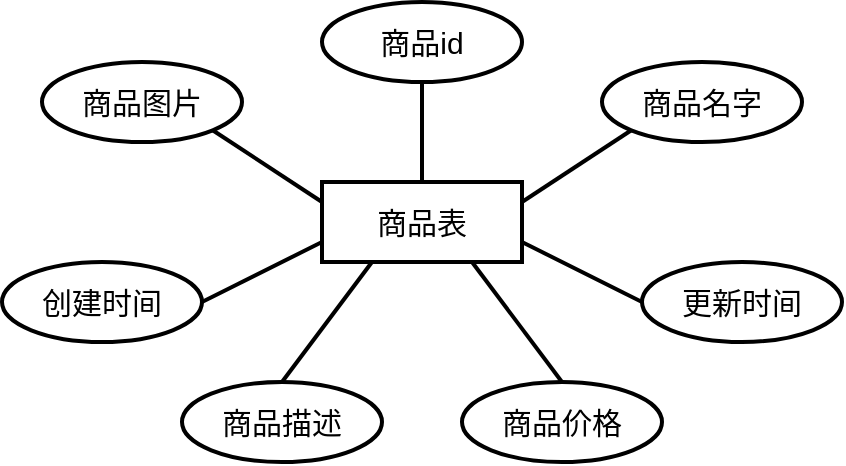 <mxfile version="14.6.11" type="github">
  <diagram id="nHeeATuoIYADZ8E5ddwc" name="第 1 页">
    <mxGraphModel dx="804" dy="402" grid="1" gridSize="10" guides="1" tooltips="1" connect="1" arrows="1" fold="1" page="1" pageScale="1" pageWidth="827" pageHeight="1169" math="0" shadow="0">
      <root>
        <mxCell id="0" />
        <mxCell id="1" parent="0" />
        <mxCell id="NA8Jh0G1h_MKNVJIY8wz-1" value="商品表" style="whiteSpace=wrap;html=1;align=center;strokeWidth=2;fontSize=15;" parent="1" vertex="1">
          <mxGeometry x="330" y="260" width="100" height="40" as="geometry" />
        </mxCell>
        <mxCell id="NA8Jh0G1h_MKNVJIY8wz-2" value="商品价格" style="ellipse;whiteSpace=wrap;html=1;align=center;strokeWidth=2;fontSize=15;" parent="1" vertex="1">
          <mxGeometry x="400" y="360" width="100" height="40" as="geometry" />
        </mxCell>
        <mxCell id="NA8Jh0G1h_MKNVJIY8wz-3" value="商品描述" style="ellipse;whiteSpace=wrap;html=1;align=center;strokeWidth=2;fontSize=15;" parent="1" vertex="1">
          <mxGeometry x="260" y="360" width="100" height="40" as="geometry" />
        </mxCell>
        <mxCell id="NA8Jh0G1h_MKNVJIY8wz-4" value="商品id" style="ellipse;whiteSpace=wrap;html=1;align=center;strokeWidth=2;fontSize=15;" parent="1" vertex="1">
          <mxGeometry x="330" y="170" width="100" height="40" as="geometry" />
        </mxCell>
        <mxCell id="NA8Jh0G1h_MKNVJIY8wz-5" value="商品名字" style="ellipse;whiteSpace=wrap;html=1;align=center;strokeWidth=2;fontSize=15;" parent="1" vertex="1">
          <mxGeometry x="470" y="200" width="100" height="40" as="geometry" />
        </mxCell>
        <mxCell id="NA8Jh0G1h_MKNVJIY8wz-6" value="商品图片" style="ellipse;whiteSpace=wrap;html=1;align=center;strokeWidth=2;fontSize=15;" parent="1" vertex="1">
          <mxGeometry x="190" y="200" width="100" height="40" as="geometry" />
        </mxCell>
        <mxCell id="NA8Jh0G1h_MKNVJIY8wz-7" value="" style="endArrow=none;html=1;rounded=0;strokeWidth=2;entryX=0.5;entryY=1;entryDx=0;entryDy=0;exitX=0.5;exitY=0;exitDx=0;exitDy=0;fontSize=15;" parent="1" source="NA8Jh0G1h_MKNVJIY8wz-1" target="NA8Jh0G1h_MKNVJIY8wz-4" edge="1">
          <mxGeometry relative="1" as="geometry">
            <mxPoint x="150" y="160" as="sourcePoint" />
            <mxPoint x="310" y="160" as="targetPoint" />
          </mxGeometry>
        </mxCell>
        <mxCell id="NA8Jh0G1h_MKNVJIY8wz-8" value="" style="endArrow=none;html=1;rounded=0;strokeWidth=2;entryX=0;entryY=0.25;entryDx=0;entryDy=0;exitX=1;exitY=1;exitDx=0;exitDy=0;fontSize=15;" parent="1" source="NA8Jh0G1h_MKNVJIY8wz-6" target="NA8Jh0G1h_MKNVJIY8wz-1" edge="1">
          <mxGeometry relative="1" as="geometry">
            <mxPoint x="390" y="270" as="sourcePoint" />
            <mxPoint x="390" y="220" as="targetPoint" />
          </mxGeometry>
        </mxCell>
        <mxCell id="NA8Jh0G1h_MKNVJIY8wz-9" value="" style="endArrow=none;html=1;rounded=0;strokeWidth=2;entryX=1;entryY=0.25;entryDx=0;entryDy=0;exitX=0;exitY=1;exitDx=0;exitDy=0;fontSize=15;" parent="1" source="NA8Jh0G1h_MKNVJIY8wz-5" target="NA8Jh0G1h_MKNVJIY8wz-1" edge="1">
          <mxGeometry relative="1" as="geometry">
            <mxPoint x="400" y="280" as="sourcePoint" />
            <mxPoint x="400" y="230" as="targetPoint" />
          </mxGeometry>
        </mxCell>
        <mxCell id="NA8Jh0G1h_MKNVJIY8wz-10" value="" style="endArrow=none;html=1;rounded=0;strokeWidth=2;entryX=0.25;entryY=1;entryDx=0;entryDy=0;exitX=0.5;exitY=0;exitDx=0;exitDy=0;fontSize=15;" parent="1" source="NA8Jh0G1h_MKNVJIY8wz-3" target="NA8Jh0G1h_MKNVJIY8wz-1" edge="1">
          <mxGeometry relative="1" as="geometry">
            <mxPoint x="410" y="290" as="sourcePoint" />
            <mxPoint x="410" y="240" as="targetPoint" />
          </mxGeometry>
        </mxCell>
        <mxCell id="NA8Jh0G1h_MKNVJIY8wz-11" value="" style="endArrow=none;html=1;rounded=0;strokeWidth=2;entryX=0.75;entryY=1;entryDx=0;entryDy=0;exitX=0.5;exitY=0;exitDx=0;exitDy=0;fontSize=15;" parent="1" source="NA8Jh0G1h_MKNVJIY8wz-2" target="NA8Jh0G1h_MKNVJIY8wz-1" edge="1">
          <mxGeometry relative="1" as="geometry">
            <mxPoint x="420" y="300" as="sourcePoint" />
            <mxPoint x="420" y="250" as="targetPoint" />
          </mxGeometry>
        </mxCell>
        <mxCell id="7D9QF0o8O9wChh6vztb7-1" value="创建时间" style="ellipse;whiteSpace=wrap;html=1;align=center;strokeWidth=2;fontSize=15;" vertex="1" parent="1">
          <mxGeometry x="170" y="300" width="100" height="40" as="geometry" />
        </mxCell>
        <mxCell id="7D9QF0o8O9wChh6vztb7-2" value="更新时间" style="ellipse;whiteSpace=wrap;html=1;align=center;strokeWidth=2;fontSize=15;" vertex="1" parent="1">
          <mxGeometry x="490" y="300" width="100" height="40" as="geometry" />
        </mxCell>
        <mxCell id="7D9QF0o8O9wChh6vztb7-3" value="" style="endArrow=none;html=1;rounded=0;strokeWidth=2;entryX=1;entryY=0.5;entryDx=0;entryDy=0;exitX=0;exitY=0.75;exitDx=0;exitDy=0;fontSize=15;" edge="1" parent="1" source="NA8Jh0G1h_MKNVJIY8wz-1" target="7D9QF0o8O9wChh6vztb7-1">
          <mxGeometry relative="1" as="geometry">
            <mxPoint x="285.355" y="234.142" as="sourcePoint" />
            <mxPoint x="340" y="280" as="targetPoint" />
          </mxGeometry>
        </mxCell>
        <mxCell id="7D9QF0o8O9wChh6vztb7-4" value="" style="endArrow=none;html=1;rounded=0;strokeWidth=2;entryX=1;entryY=0.75;entryDx=0;entryDy=0;exitX=0;exitY=0.5;exitDx=0;exitDy=0;fontSize=15;" edge="1" parent="1" source="7D9QF0o8O9wChh6vztb7-2" target="NA8Jh0G1h_MKNVJIY8wz-1">
          <mxGeometry relative="1" as="geometry">
            <mxPoint x="340" y="300" as="sourcePoint" />
            <mxPoint x="265.355" y="325.858" as="targetPoint" />
          </mxGeometry>
        </mxCell>
      </root>
    </mxGraphModel>
  </diagram>
</mxfile>

